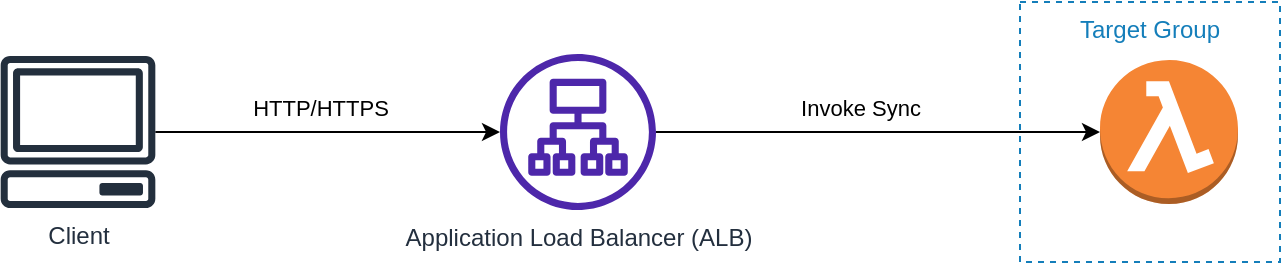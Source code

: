 <mxfile version="20.6.2" type="device"><diagram id="0TDz5ixtCsyMdUpHXntm" name="Page-1"><mxGraphModel dx="528" dy="572" grid="1" gridSize="10" guides="1" tooltips="1" connect="1" arrows="1" fold="1" page="1" pageScale="1" pageWidth="850" pageHeight="1100" math="0" shadow="0"><root><mxCell id="0"/><mxCell id="1" parent="0"/><mxCell id="fM5ytsHwkwysR6oHrLwC-4" value="" style="edgeStyle=orthogonalEdgeStyle;rounded=0;orthogonalLoop=1;jettySize=auto;html=1;" edge="1" parent="1" source="fM5ytsHwkwysR6oHrLwC-1" target="fM5ytsHwkwysR6oHrLwC-2"><mxGeometry x="0.072" y="7" relative="1" as="geometry"><mxPoint as="offset"/></mxGeometry></mxCell><mxCell id="fM5ytsHwkwysR6oHrLwC-1" value="Client" style="sketch=0;outlineConnect=0;fontColor=#232F3E;gradientColor=none;fillColor=#232F3D;strokeColor=none;dashed=0;verticalLabelPosition=bottom;verticalAlign=top;align=center;html=1;fontSize=12;fontStyle=0;aspect=fixed;pointerEvents=1;shape=mxgraph.aws4.client;" vertex="1" parent="1"><mxGeometry x="220" y="239" width="78" height="76" as="geometry"/></mxCell><mxCell id="fM5ytsHwkwysR6oHrLwC-5" style="edgeStyle=orthogonalEdgeStyle;rounded=0;orthogonalLoop=1;jettySize=auto;html=1;entryX=0;entryY=0.5;entryDx=0;entryDy=0;entryPerimeter=0;" edge="1" parent="1" source="fM5ytsHwkwysR6oHrLwC-2" target="fM5ytsHwkwysR6oHrLwC-3"><mxGeometry relative="1" as="geometry"/></mxCell><mxCell id="fM5ytsHwkwysR6oHrLwC-2" value="Application Load Balancer (ALB)" style="sketch=0;outlineConnect=0;fontColor=#232F3E;gradientColor=none;fillColor=#4D27AA;strokeColor=none;dashed=0;verticalLabelPosition=bottom;verticalAlign=top;align=center;html=1;fontSize=12;fontStyle=0;aspect=fixed;pointerEvents=1;shape=mxgraph.aws4.application_load_balancer;" vertex="1" parent="1"><mxGeometry x="470" y="238" width="78" height="78" as="geometry"/></mxCell><mxCell id="fM5ytsHwkwysR6oHrLwC-3" value="" style="outlineConnect=0;dashed=0;verticalLabelPosition=bottom;verticalAlign=top;align=center;html=1;shape=mxgraph.aws3.lambda_function;fillColor=#F58534;gradientColor=none;" vertex="1" parent="1"><mxGeometry x="770" y="241" width="69" height="72" as="geometry"/></mxCell><mxCell id="fM5ytsHwkwysR6oHrLwC-8" value="&lt;span style=&quot;font-size: 11px; background-color: rgb(255, 255, 255);&quot;&gt;HTTP/HTTPS&lt;br&gt;&lt;/span&gt;" style="text;html=1;align=center;verticalAlign=middle;resizable=0;points=[];autosize=1;strokeColor=none;fillColor=none;" vertex="1" parent="1"><mxGeometry x="335" y="250" width="90" height="30" as="geometry"/></mxCell><mxCell id="fM5ytsHwkwysR6oHrLwC-9" value="&lt;span style=&quot;font-size: 11px; background-color: rgb(255, 255, 255);&quot;&gt;Invoke Sync&lt;br&gt;&lt;/span&gt;" style="text;html=1;align=center;verticalAlign=middle;resizable=0;points=[];autosize=1;strokeColor=none;fillColor=none;" vertex="1" parent="1"><mxGeometry x="610" y="250" width="80" height="30" as="geometry"/></mxCell><mxCell id="fM5ytsHwkwysR6oHrLwC-10" value="Target Group" style="fillColor=none;strokeColor=#147EBA;dashed=1;verticalAlign=top;fontStyle=0;fontColor=#147EBA;" vertex="1" parent="1"><mxGeometry x="730" y="212" width="130" height="130" as="geometry"/></mxCell></root></mxGraphModel></diagram></mxfile>